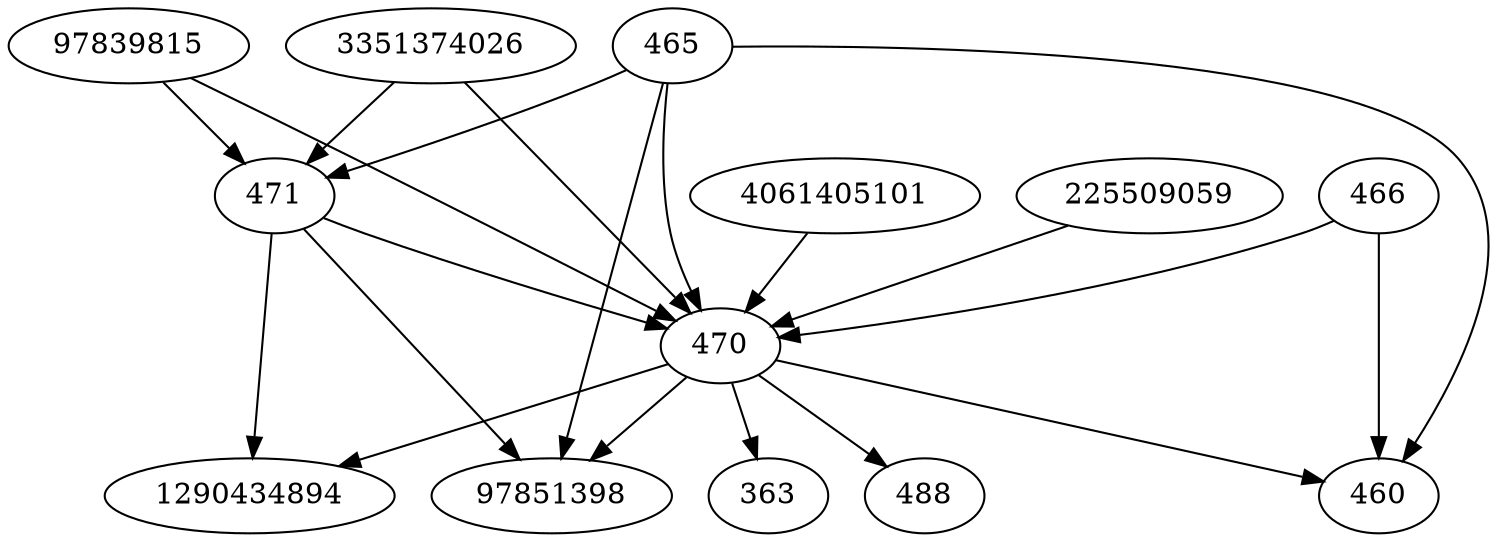strict digraph  {
225509059;
97851398;
97839815;
488;
3351374026;
363;
460;
4061405101;
1290434894;
465;
466;
470;
471;
225509059 -> 470;
97839815 -> 470;
97839815 -> 471;
3351374026 -> 470;
3351374026 -> 471;
4061405101 -> 470;
465 -> 460;
465 -> 470;
465 -> 471;
465 -> 97851398;
466 -> 460;
466 -> 470;
470 -> 488;
470 -> 1290434894;
470 -> 97851398;
470 -> 460;
470 -> 363;
471 -> 1290434894;
471 -> 97851398;
471 -> 470;
}
